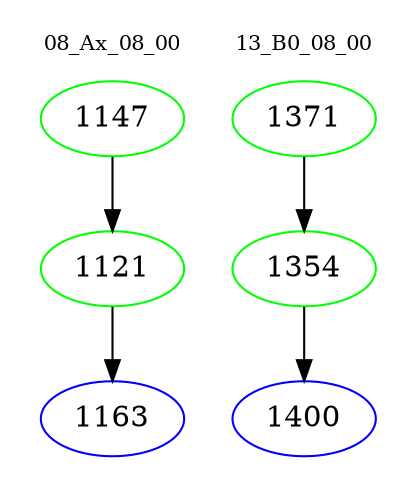 digraph{
subgraph cluster_0 {
color = white
label = "08_Ax_08_00";
fontsize=10;
T0_1147 [label="1147", color="green"]
T0_1147 -> T0_1121 [color="black"]
T0_1121 [label="1121", color="green"]
T0_1121 -> T0_1163 [color="black"]
T0_1163 [label="1163", color="blue"]
}
subgraph cluster_1 {
color = white
label = "13_B0_08_00";
fontsize=10;
T1_1371 [label="1371", color="green"]
T1_1371 -> T1_1354 [color="black"]
T1_1354 [label="1354", color="green"]
T1_1354 -> T1_1400 [color="black"]
T1_1400 [label="1400", color="blue"]
}
}
